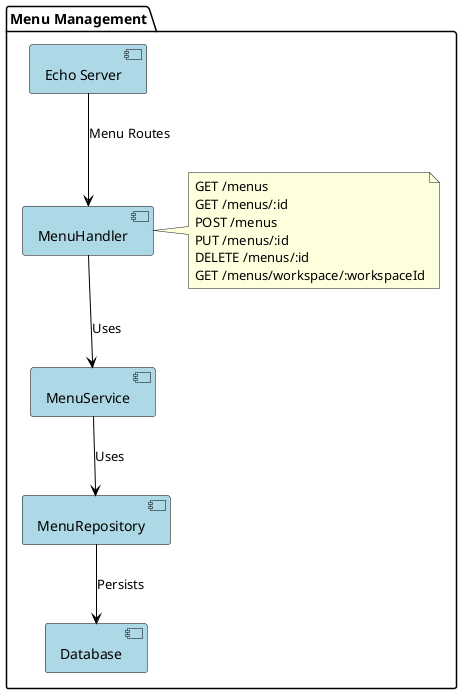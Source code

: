 @startuml Menu Management API

skinparam componentStyle uml2
skinparam component {
    BackgroundColor LightBlue
    BorderColor Black
    ArrowColor Black
}

package "Menu Management" {
    [Echo Server] as echo
    [MenuHandler] as handler
    [MenuService] as service
    [MenuRepository] as repo
    [Database] as db

    note right of handler
        GET /menus
        GET /menus/:id
        POST /menus
        PUT /menus/:id
        DELETE /menus/:id
        GET /menus/workspace/:workspaceId
    end note
}

echo --> handler : Menu Routes
handler --> service : Uses
service --> repo : Uses
repo --> db : Persists

@enduml 